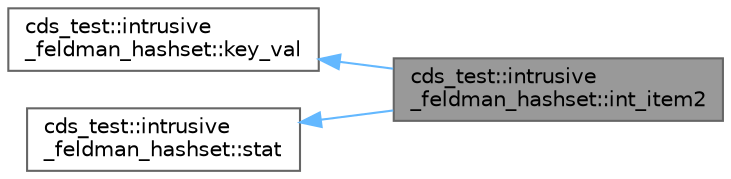 digraph "cds_test::intrusive_feldman_hashset::int_item2"
{
 // LATEX_PDF_SIZE
  bgcolor="transparent";
  edge [fontname=Helvetica,fontsize=10,labelfontname=Helvetica,labelfontsize=10];
  node [fontname=Helvetica,fontsize=10,shape=box,height=0.2,width=0.4];
  rankdir="LR";
  Node1 [id="Node000001",label="cds_test::intrusive\l_feldman_hashset::int_item2",height=0.2,width=0.4,color="gray40", fillcolor="grey60", style="filled", fontcolor="black",tooltip=" "];
  Node2 -> Node1 [id="edge1_Node000001_Node000002",dir="back",color="steelblue1",style="solid",tooltip=" "];
  Node2 [id="Node000002",label="cds_test::intrusive\l_feldman_hashset::key_val",height=0.2,width=0.4,color="gray40", fillcolor="white", style="filled",URL="$structcds__test_1_1intrusive__feldman__hashset_1_1key__val.html",tooltip=" "];
  Node3 -> Node1 [id="edge2_Node000001_Node000003",dir="back",color="steelblue1",style="solid",tooltip=" "];
  Node3 [id="Node000003",label="cds_test::intrusive\l_feldman_hashset::stat",height=0.2,width=0.4,color="gray40", fillcolor="white", style="filled",URL="$structcds__test_1_1intrusive__feldman__hashset_1_1stat.html",tooltip=" "];
}

